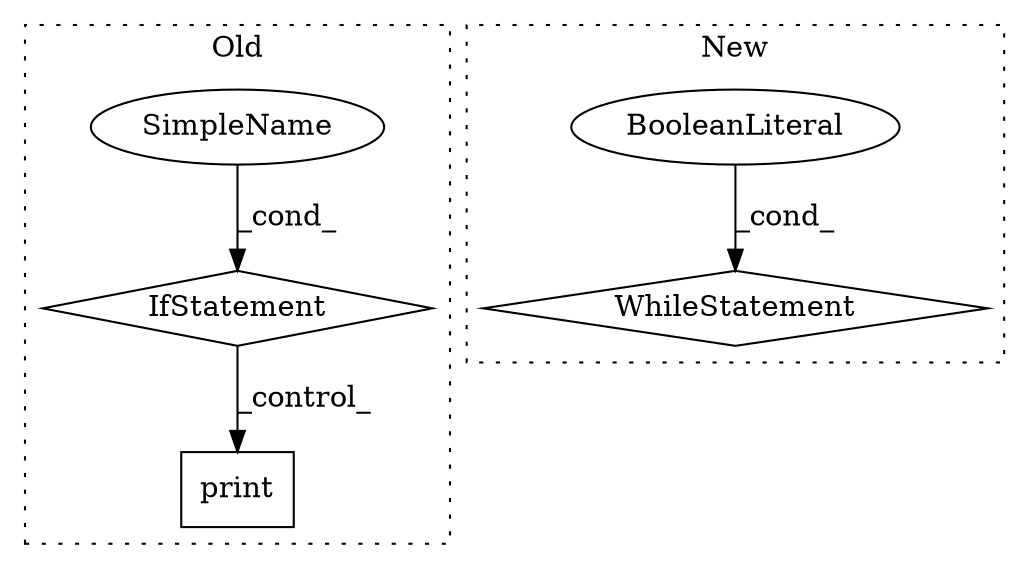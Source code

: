 digraph G {
subgraph cluster0 {
1 [label="print" a="32" s="3090,3145" l="6,1" shape="box"];
4 [label="IfStatement" a="25" s="3004,3023" l="4,2" shape="diamond"];
5 [label="SimpleName" a="42" s="" l="" shape="ellipse"];
label = "Old";
style="dotted";
}
subgraph cluster1 {
2 [label="WhileStatement" a="61" s="2890,2901" l="7,2" shape="diamond"];
3 [label="BooleanLiteral" a="9" s="2897" l="4" shape="ellipse"];
label = "New";
style="dotted";
}
3 -> 2 [label="_cond_"];
4 -> 1 [label="_control_"];
5 -> 4 [label="_cond_"];
}